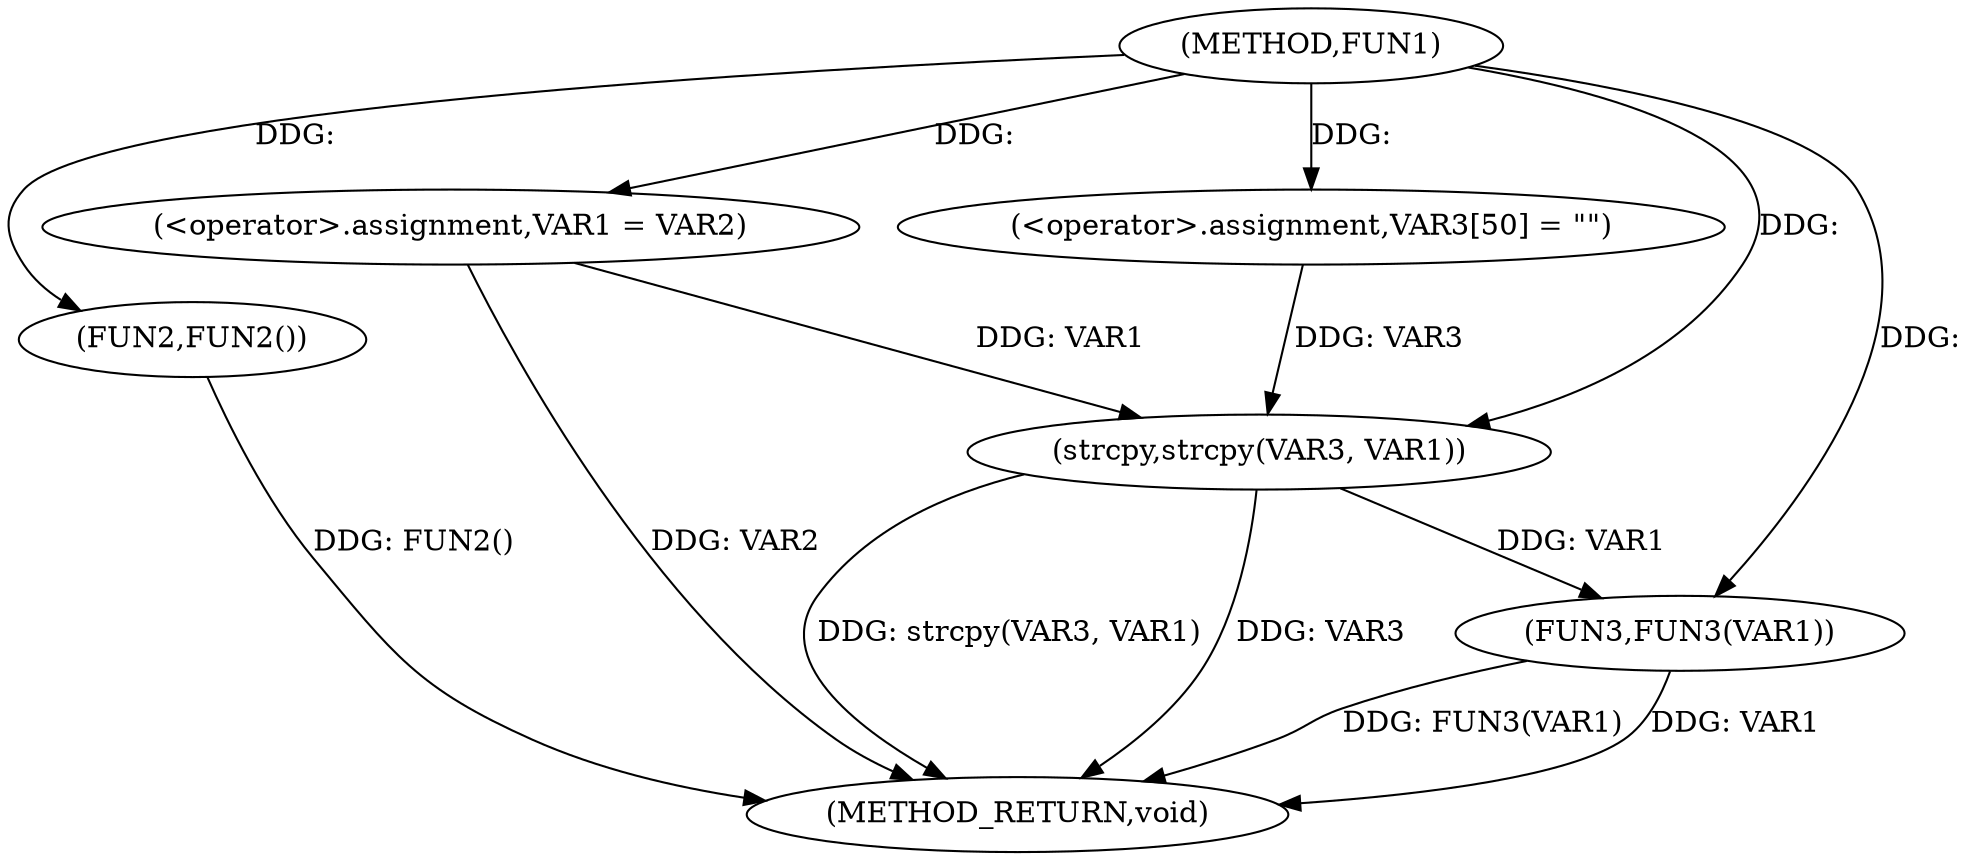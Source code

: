 digraph FUN1 {  
"1000100" [label = "(METHOD,FUN1)" ]
"1000120" [label = "(METHOD_RETURN,void)" ]
"1000104" [label = "(<operator>.assignment,VAR1 = VAR2)" ]
"1000108" [label = "(FUN2,FUN2())" ]
"1000112" [label = "(<operator>.assignment,VAR3[50] = \"\")" ]
"1000115" [label = "(strcpy,strcpy(VAR3, VAR1))" ]
"1000118" [label = "(FUN3,FUN3(VAR1))" ]
  "1000108" -> "1000120"  [ label = "DDG: FUN2()"] 
  "1000115" -> "1000120"  [ label = "DDG: strcpy(VAR3, VAR1)"] 
  "1000118" -> "1000120"  [ label = "DDG: FUN3(VAR1)"] 
  "1000118" -> "1000120"  [ label = "DDG: VAR1"] 
  "1000115" -> "1000120"  [ label = "DDG: VAR3"] 
  "1000104" -> "1000120"  [ label = "DDG: VAR2"] 
  "1000100" -> "1000104"  [ label = "DDG: "] 
  "1000100" -> "1000108"  [ label = "DDG: "] 
  "1000100" -> "1000112"  [ label = "DDG: "] 
  "1000112" -> "1000115"  [ label = "DDG: VAR3"] 
  "1000100" -> "1000115"  [ label = "DDG: "] 
  "1000104" -> "1000115"  [ label = "DDG: VAR1"] 
  "1000115" -> "1000118"  [ label = "DDG: VAR1"] 
  "1000100" -> "1000118"  [ label = "DDG: "] 
}
